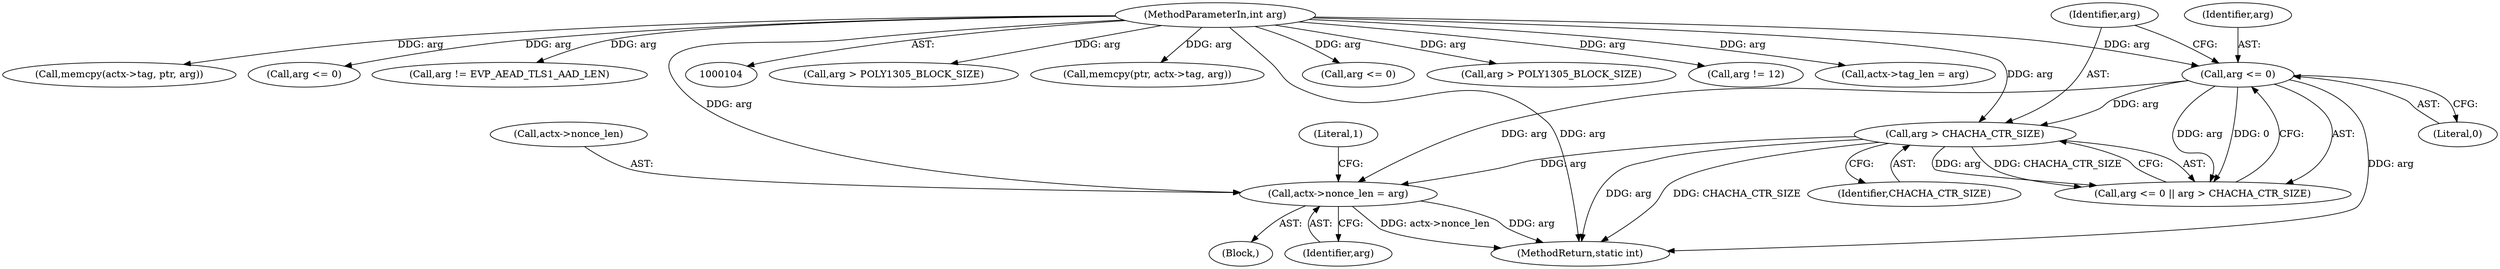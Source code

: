 digraph "0_openssl_00d965474b22b54e4275232bc71ee0c699c5cd21_1@pointer" {
"1000232" [label="(Call,actx->nonce_len = arg)"];
"1000224" [label="(Call,arg <= 0)"];
"1000107" [label="(MethodParameterIn,int arg)"];
"1000227" [label="(Call,arg > CHACHA_CTR_SIZE)"];
"1000226" [label="(Literal,0)"];
"1000228" [label="(Identifier,arg)"];
"1000117" [label="(Block,)"];
"1000227" [label="(Call,arg > CHACHA_CTR_SIZE)"];
"1000312" [label="(Call,arg > POLY1305_BLOCK_SIZE)"];
"1000223" [label="(Call,arg <= 0 || arg > CHACHA_CTR_SIZE)"];
"1000233" [label="(Call,actx->nonce_len)"];
"1000351" [label="(Call,memcpy(ptr, actx->tag, arg))"];
"1000232" [label="(Call,actx->nonce_len = arg)"];
"1000229" [label="(Identifier,CHACHA_CTR_SIZE)"];
"1000107" [label="(MethodParameterIn,int arg)"];
"1000309" [label="(Call,arg <= 0)"];
"1000342" [label="(Call,arg > POLY1305_BLOCK_SIZE)"];
"1000238" [label="(Literal,1)"];
"1000225" [label="(Identifier,arg)"];
"1000241" [label="(Call,arg != 12)"];
"1000236" [label="(Identifier,arg)"];
"1000328" [label="(Call,actx->tag_len = arg)"];
"1000224" [label="(Call,arg <= 0)"];
"1000322" [label="(Call,memcpy(actx->tag, ptr, arg))"];
"1000338" [label="(Call,arg <= 0)"];
"1000361" [label="(Call,arg != EVP_AEAD_TLS1_AAD_LEN)"];
"1000503" [label="(MethodReturn,static int)"];
"1000232" -> "1000117"  [label="AST: "];
"1000232" -> "1000236"  [label="CFG: "];
"1000233" -> "1000232"  [label="AST: "];
"1000236" -> "1000232"  [label="AST: "];
"1000238" -> "1000232"  [label="CFG: "];
"1000232" -> "1000503"  [label="DDG: arg"];
"1000232" -> "1000503"  [label="DDG: actx->nonce_len"];
"1000224" -> "1000232"  [label="DDG: arg"];
"1000227" -> "1000232"  [label="DDG: arg"];
"1000107" -> "1000232"  [label="DDG: arg"];
"1000224" -> "1000223"  [label="AST: "];
"1000224" -> "1000226"  [label="CFG: "];
"1000225" -> "1000224"  [label="AST: "];
"1000226" -> "1000224"  [label="AST: "];
"1000228" -> "1000224"  [label="CFG: "];
"1000223" -> "1000224"  [label="CFG: "];
"1000224" -> "1000503"  [label="DDG: arg"];
"1000224" -> "1000223"  [label="DDG: arg"];
"1000224" -> "1000223"  [label="DDG: 0"];
"1000107" -> "1000224"  [label="DDG: arg"];
"1000224" -> "1000227"  [label="DDG: arg"];
"1000107" -> "1000104"  [label="AST: "];
"1000107" -> "1000503"  [label="DDG: arg"];
"1000107" -> "1000227"  [label="DDG: arg"];
"1000107" -> "1000241"  [label="DDG: arg"];
"1000107" -> "1000309"  [label="DDG: arg"];
"1000107" -> "1000312"  [label="DDG: arg"];
"1000107" -> "1000322"  [label="DDG: arg"];
"1000107" -> "1000328"  [label="DDG: arg"];
"1000107" -> "1000338"  [label="DDG: arg"];
"1000107" -> "1000342"  [label="DDG: arg"];
"1000107" -> "1000351"  [label="DDG: arg"];
"1000107" -> "1000361"  [label="DDG: arg"];
"1000227" -> "1000223"  [label="AST: "];
"1000227" -> "1000229"  [label="CFG: "];
"1000228" -> "1000227"  [label="AST: "];
"1000229" -> "1000227"  [label="AST: "];
"1000223" -> "1000227"  [label="CFG: "];
"1000227" -> "1000503"  [label="DDG: arg"];
"1000227" -> "1000503"  [label="DDG: CHACHA_CTR_SIZE"];
"1000227" -> "1000223"  [label="DDG: arg"];
"1000227" -> "1000223"  [label="DDG: CHACHA_CTR_SIZE"];
}
